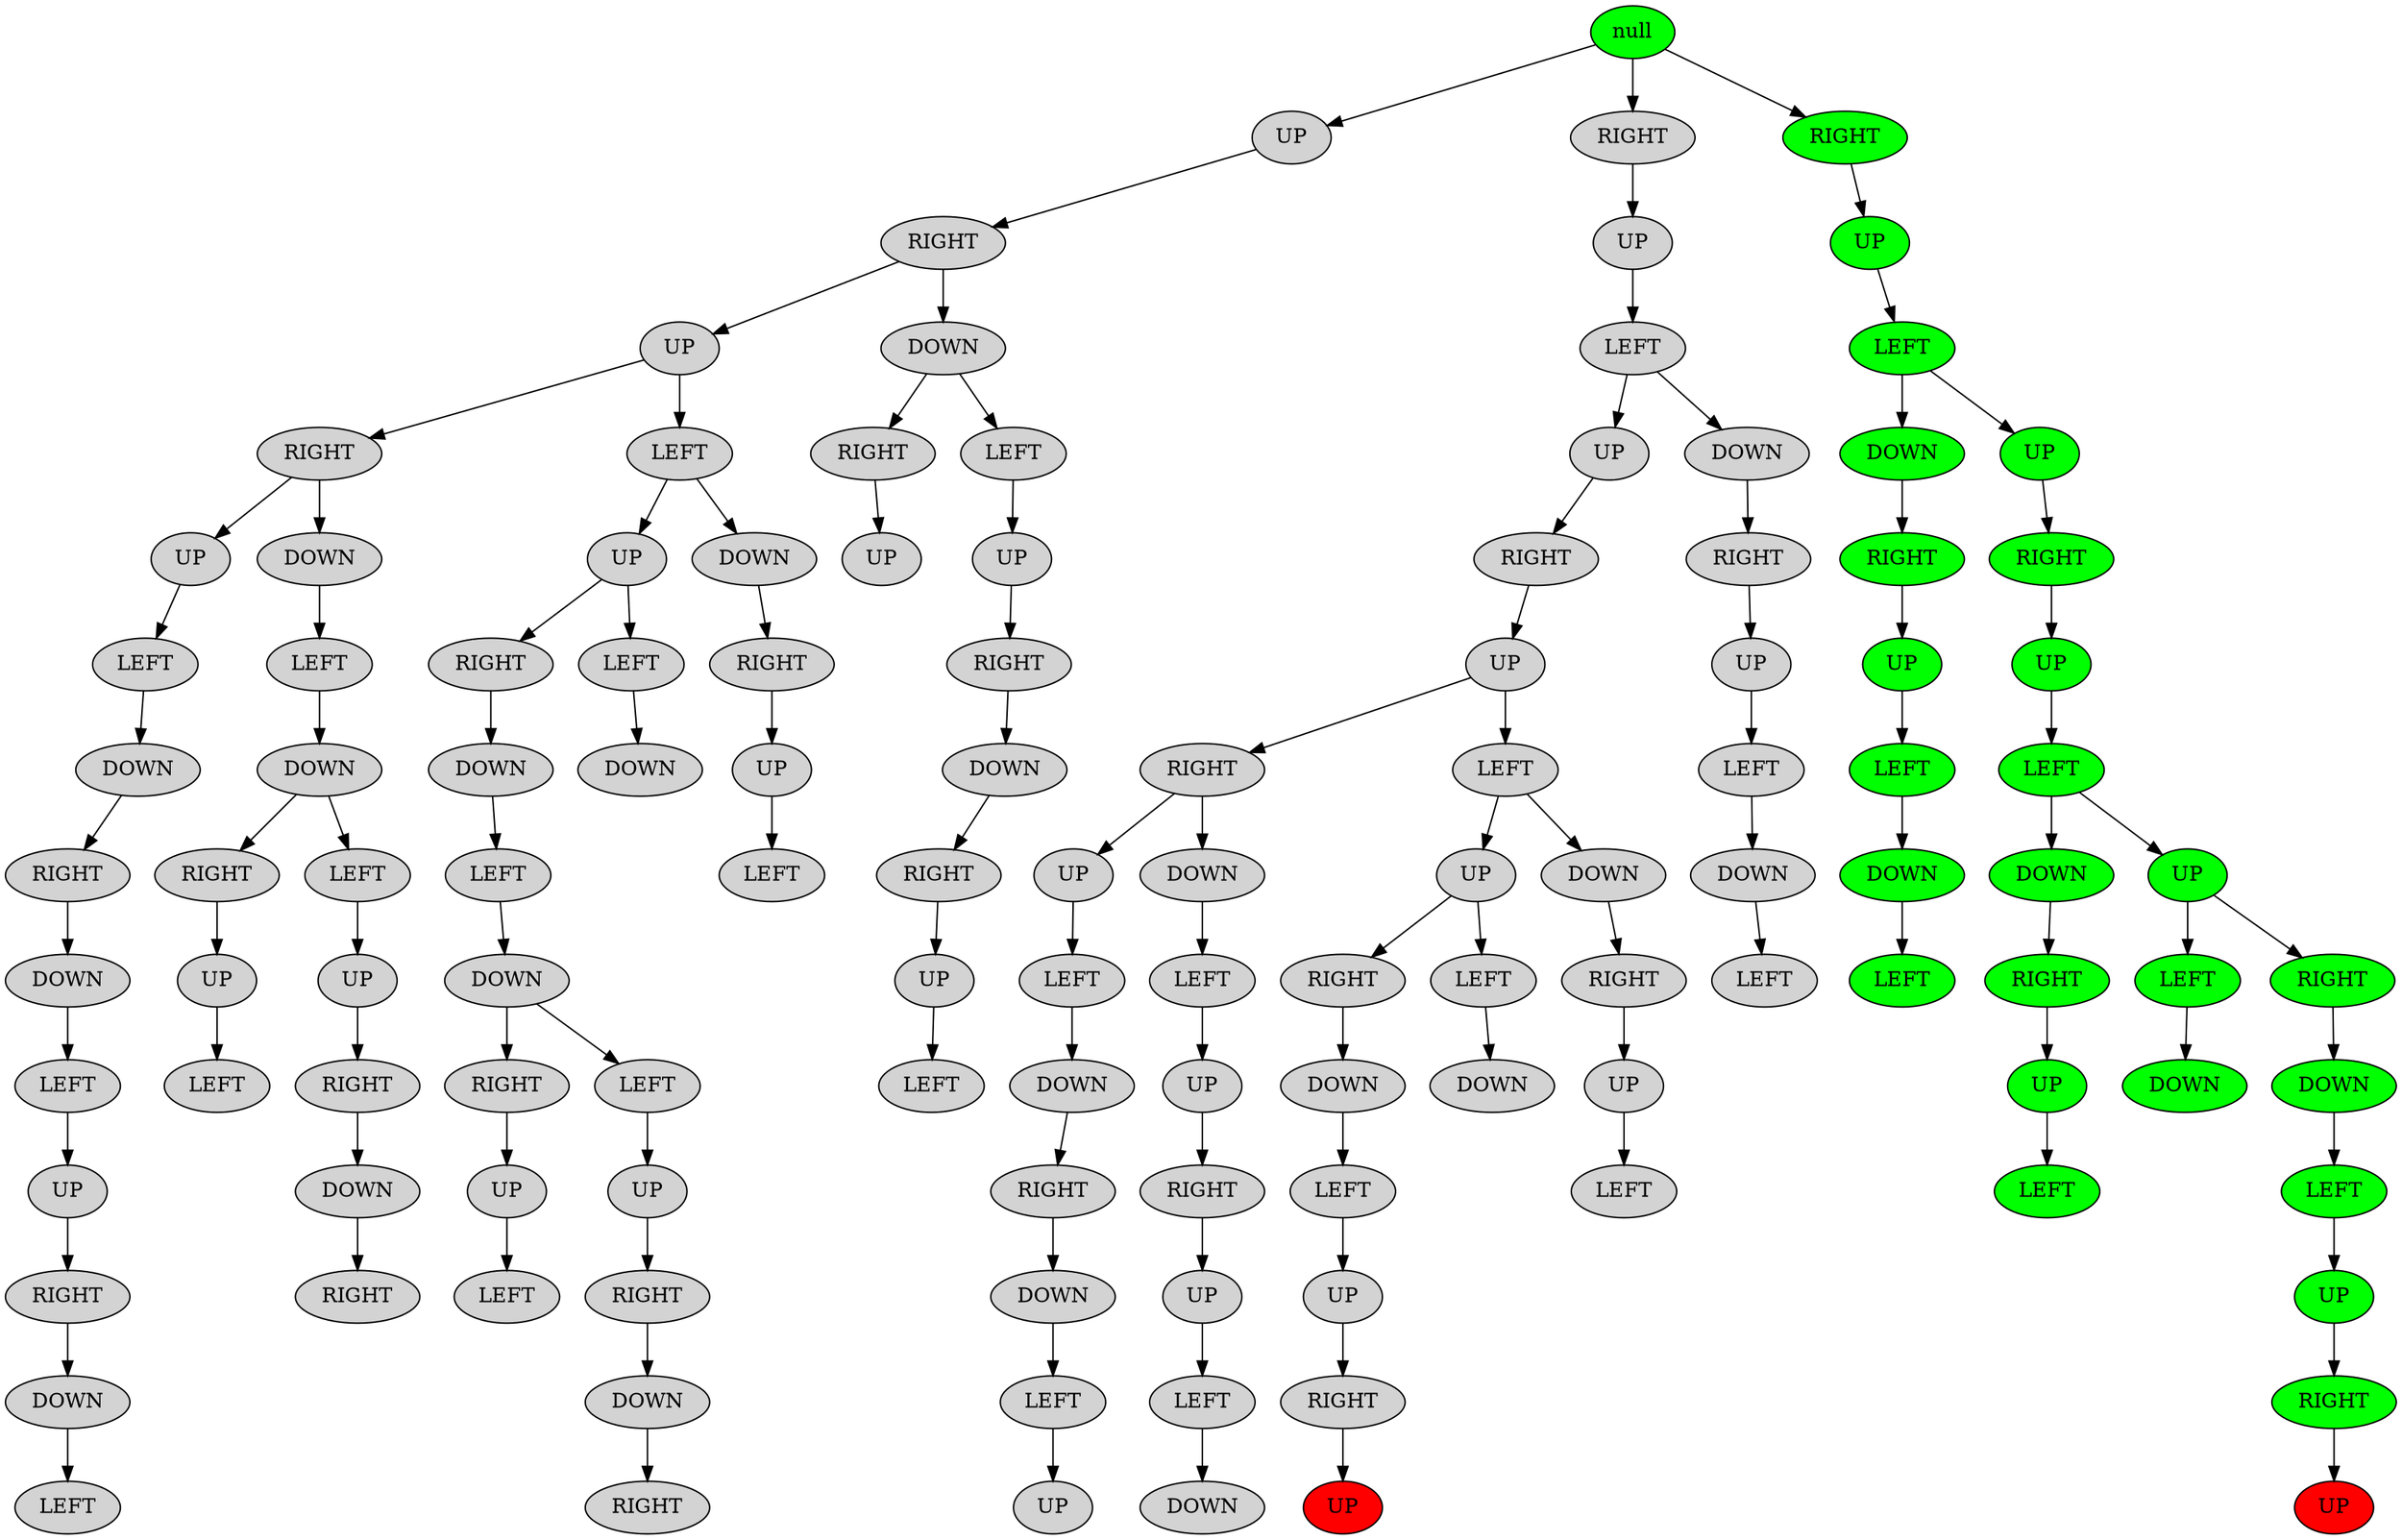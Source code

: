 digraph G {
node [style=filled];
"415138788" [label="null"];
"13326370" [label="UP"];
"415138788" -> "13326370";
"1268650975" [label="RIGHT"];
"415138788" -> "1268650975";
"731395981" [label="RIGHT"];
"13326370" -> "731395981";
"1196765369" [label="UP"];
"1268650975" -> "1196765369";
"486898233" [label="UP"];
"731395981" -> "486898233";
"650023597" [label="DOWN"];
"731395981" -> "650023597";
"1282473384" [label="LEFT"];
"1196765369" -> "1282473384";
"575593575" [label="RIGHT"];
"486898233" -> "575593575";
"346861221" [label="LEFT"];
"486898233" -> "346861221";
"1188392295" [label="RIGHT"];
"650023597" -> "1188392295";
"226710952" [label="LEFT"];
"650023597" -> "226710952";
"1509563803" [label="UP"];
"1282473384" -> "1509563803";
"684874119" [label="DOWN"];
"1282473384" -> "684874119";
"1157740463" [label="UP"];
"575593575" -> "1157740463";
"1379435698" [label="DOWN"];
"575593575" -> "1379435698";
"1529306539" [label="UP"];
"346861221" -> "1529306539";
"1635985705" [label="DOWN"];
"346861221" -> "1635985705";
"695682681" [label="UP"];
"1188392295" -> "695682681";
"1073502961" [label="UP"];
"226710952" -> "1073502961";
"1582797472" [label="RIGHT"];
"1509563803" -> "1582797472";
"644166178" [label="RIGHT"];
"684874119" -> "644166178";
"892529689" [label="LEFT"];
"1157740463" -> "892529689";
"1757676444" [label="LEFT"];
"1379435698" -> "1757676444";
"182738614" [label="RIGHT"];
"1529306539" -> "182738614";
"94345706" [label="LEFT"];
"1529306539" -> "94345706";
"670035812" [label="RIGHT"];
"1635985705" -> "670035812";
"1870647526" [label="RIGHT"];
"1073502961" -> "1870647526";
"1204167249" [label="UP"];
"1582797472" -> "1204167249";
"1047503754" [label="UP"];
"644166178" -> "1047503754";
"1722023916" [label="DOWN"];
"892529689" -> "1722023916";
"2009787198" [label="DOWN"];
"1757676444" -> "2009787198";
"32017212" [label="DOWN"];
"182738614" -> "32017212";
"1121454968" [label="DOWN"];
"94345706" -> "1121454968";
"1006485584" [label="UP"];
"670035812" -> "1006485584";
"466505482" [label="DOWN"];
"1870647526" -> "466505482";
"1580893732" [label="RIGHT"];
"1204167249" -> "1580893732";
"1547425104" [label="LEFT"];
"1204167249" -> "1547425104";
"152134087" [label="LEFT"];
"1047503754" -> "152134087";
"1615780336" [label="RIGHT"];
"1722023916" -> "1615780336";
"1783593083" [label="RIGHT"];
"2009787198" -> "1783593083";
"1750905143" [label="LEFT"];
"2009787198" -> "1750905143";
"1782704802" [label="LEFT"];
"32017212" -> "1782704802";
"2094411587" [label="LEFT"];
"1006485584" -> "2094411587";
"1833638914" [label="RIGHT"];
"466505482" -> "1833638914";
"1620303253" [label="UP"];
"1580893732" -> "1620303253";
"90320863" [label="DOWN"];
"1580893732" -> "90320863";
"1216590855" [label="UP"];
"1547425104" -> "1216590855";
"2107447833" [label="DOWN"];
"1547425104" -> "2107447833";
"60559178" [label="DOWN"];
"152134087" -> "60559178";
"395629617" [label="DOWN"];
"1615780336" -> "395629617";
"1122134344" [label="UP"];
"1783593083" -> "1122134344";
"1471868639" [label="UP"];
"1750905143" -> "1471868639";
"876563773" [label="DOWN"];
"1782704802" -> "876563773";
"87765719" [label="UP"];
"1833638914" -> "87765719";
"1413653265" [label="LEFT"];
"1620303253" -> "1413653265";
"1418621776" [label="LEFT"];
"90320863" -> "1418621776";
"446073433" [label="RIGHT"];
"1216590855" -> "446073433";
"1181199958" [label="LEFT"];
"1216590855" -> "1181199958";
"125622176" [label="RIGHT"];
"2107447833" -> "125622176";
"542060780" [label="LEFT"];
"60559178" -> "542060780";
"237351678" [label="LEFT"];
"395629617" -> "237351678";
"1967892594" [label="LEFT"];
"1122134344" -> "1967892594";
"342597804" [label="RIGHT"];
"1471868639" -> "342597804";
"1308244637" [label="RIGHT"];
"876563773" -> "1308244637";
"1860944798" [label="LEFT"];
"876563773" -> "1860944798";
"1179381257" [label="LEFT"];
"87765719" -> "1179381257";
"258754732" [label="DOWN"];
"1413653265" -> "258754732";
"333362446" [label="UP"];
"1418621776" -> "333362446";
"597255128" [label="DOWN"];
"446073433" -> "597255128";
"985397764" [label="DOWN"];
"1181199958" -> "985397764";
"1476394199" [label="UP"];
"125622176" -> "1476394199";
"837764579" [label="UP"];
"237351678" -> "837764579";
"1501587365" [label="DOWN"];
"342597804" -> "1501587365";
"1007603019" [label="UP"];
"1308244637" -> "1007603019";
"348100441" [label="UP"];
"1860944798" -> "348100441";
"1597249648" [label="RIGHT"];
"258754732" -> "1597249648";
"89387388" [label="RIGHT"];
"333362446" -> "89387388";
"1333592072" [label="LEFT"];
"597255128" -> "1333592072";
"655381473" [label="LEFT"];
"1476394199" -> "655381473";
"1486371051" [label="RIGHT"];
"837764579" -> "1486371051";
"1121647253" [label="RIGHT"];
"1501587365" -> "1121647253";
"1694556038" [label="LEFT"];
"1007603019" -> "1694556038";
"1076496284" [label="RIGHT"];
"348100441" -> "1076496284";
"1508646930" [label="DOWN"];
"1597249648" -> "1508646930";
"1291286504" [label="UP"];
"89387388" -> "1291286504";
"795372831" [label="UP"];
"1333592072" -> "795372831";
"1072601481" [label="DOWN"];
"1486371051" -> "1072601481";
"121295574" [label="DOWN"];
"1076496284" -> "121295574";
"1887813102" [label="LEFT"];
"1508646930" -> "1887813102";
"485041780" [label="LEFT"];
"1291286504" -> "485041780";
"1459672753" [label="RIGHT"];
"795372831" -> "1459672753";
"117244645" [label="LEFT"];
"1072601481" -> "117244645";
"1540011289" [label="RIGHT"];
"121295574" -> "1540011289";
"239465106" [label="UP"];
"1887813102" -> "239465106";
"1596000437" [label="DOWN"];
"485041780" -> "1596000437";
"832947102" [label="UP", fillcolor="red"];
"1459672753" -> "832947102";
"415138788" [label="null", fillcolor="green"];
"1061804750" [label="RIGHT", fillcolor="green"];
"415138788" -> "1061804750";
"507084503" [label="UP", fillcolor="green"];
"1061804750" -> "507084503";
"1225439493" [label="LEFT", fillcolor="green"];
"507084503" -> "1225439493";
"1454127753" [label="DOWN", fillcolor="green"];
"1225439493" -> "1454127753";
"667026744" [label="RIGHT", fillcolor="green"];
"1454127753" -> "667026744";
"1926764753" [label="UP", fillcolor="green"];
"667026744" -> "1926764753";
"1845904670" [label="LEFT", fillcolor="green"];
"1926764753" -> "1845904670";
"1497973285" [label="DOWN", fillcolor="green"];
"1845904670" -> "1497973285";
"1846896625" [label="LEFT", fillcolor="green"];
"1497973285" -> "1846896625";
"1555690610" [label="UP", fillcolor="green"];
"1225439493" -> "1555690610";
"13329486" [label="RIGHT", fillcolor="green"];
"1555690610" -> "13329486";
"327177752" [label="UP", fillcolor="green"];
"13329486" -> "327177752";
"1458540918" [label="LEFT", fillcolor="green"];
"327177752" -> "1458540918";
"1164371389" [label="DOWN", fillcolor="green"];
"1458540918" -> "1164371389";
"517210187" [label="RIGHT", fillcolor="green"];
"1164371389" -> "517210187";
"267760927" [label="UP", fillcolor="green"];
"517210187" -> "267760927";
"633070006" [label="LEFT", fillcolor="green"];
"267760927" -> "633070006";
"1459794865" [label="UP", fillcolor="green"];
"1458540918" -> "1459794865";
"1776957250" [label="LEFT", fillcolor="green"];
"1459794865" -> "1776957250";
"1268066861" [label="DOWN", fillcolor="green"];
"1776957250" -> "1268066861";
"827966648" [label="RIGHT", fillcolor="green"];
"1459794865" -> "827966648";
"1938056729" [label="DOWN", fillcolor="green"];
"827966648" -> "1938056729";
"1273765644" [label="LEFT", fillcolor="green"];
"1938056729" -> "1273765644";
"701141022" [label="UP", fillcolor="green"];
"1273765644" -> "701141022";
"1447689627" [label="RIGHT", fillcolor="green"];
"701141022" -> "1447689627";
"112061925" [label="UP", fillcolor="red"];
"1447689627" -> "112061925";
}

